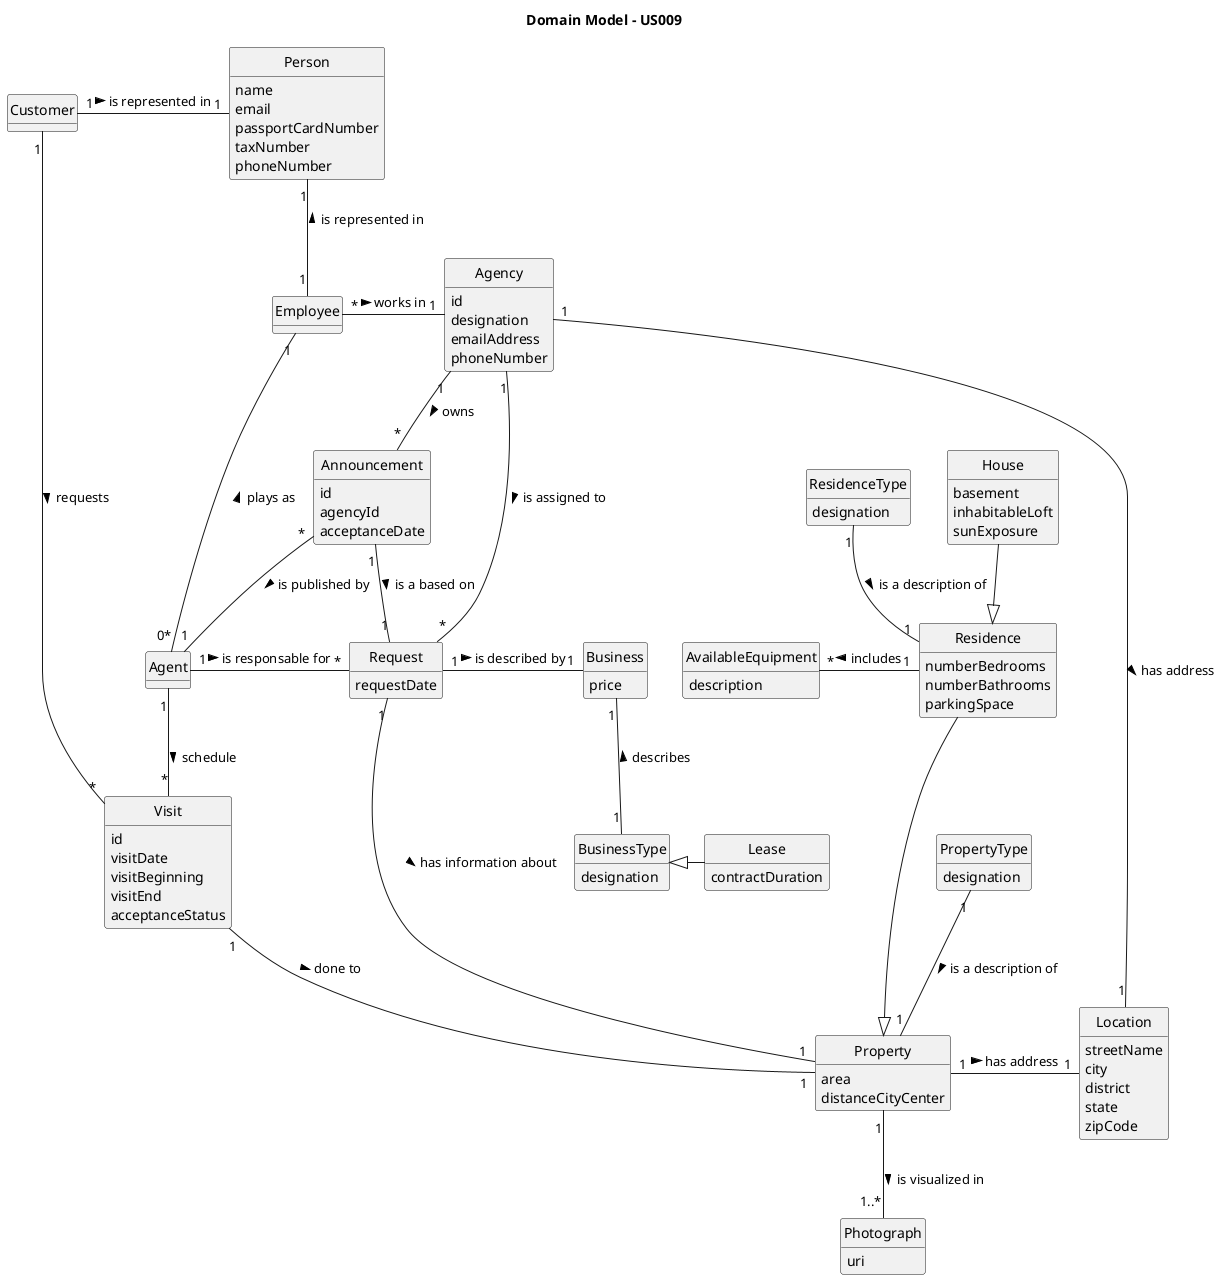 @startuml
skinparam monochrome true
skinparam packageStyle rectangle
skinparam shadowing false

skinparam classAttributeIconSize 0

hide circle
hide methods

title Domain Model - US009

class Visit {
    id
    visitDate
    visitBeginning
    visitEnd
    acceptanceStatus
}

class Customer {
}

class Request {
    requestDate
}

class Business {
    price
}

class BusinessType {
    designation
}

class Lease {
    contractDuration
}


class Agent {

}

class Person {
      name
      email
      passportCardNumber
      taxNumber
      phoneNumber
}

class Employee {
}


class Agency {
   id
   designation
   emailAddress
   phoneNumber
}

class Location {
    streetName
    city
    district
    state
    zipCode
}

class Announcement {
    id
    agencyId
    acceptanceDate
}


class Property{
     area
     distanceCityCenter
}

class Residence{
     numberBedrooms
     numberBathrooms
     parkingSpace
}

class AvailableEquipment{
    description
}

class House{
    basement
    inhabitableLoft
    sunExposure
}

class PropertyType{
    designation
}

class ResidenceType{
    designation
}

class Photograph{
    uri
}


PropertyType "1" -- "1" Property: is a description of >
Property "1" -- "1..*" Photograph: is visualized in >
Announcement "1" - "1" Request : is a based on >
Agency "1" -- "*" Announcement : owns >
Agency "1" - "1" Location : has address >
Agency "1" - "*" Request : is assigned to >
Customer "1" -- "*" Visit : requests >
Agent "1" -- "*" Visit : schedule >
Announcement "*" -- "1" Agent : is published by >
Agent "1" - "*" Request : is responsable for >
Agent "0*" -- "1" Employee : plays as >
Employee "*" -right- "1" Agency : works in >
Property "1" - "1" Location : has address >
Visit "1" -- "1" Property : done to >
Residence  ---|>  Property
House --|> Residence
ResidenceType "1" -- "1" Residence: is a description of >
Residence "1" -left "*"AvailableEquipment: includes >
Lease -left-|> BusinessType
BusinessType "1" -up- "1" Business : describes >
Request "1" -right "1" Business : is described by >
Employee "1" -up- "1" Person : is represented in >
Customer "1" -right- "1" Person : is represented in >
Request "1" - "1" Property : has information about >

@enduml